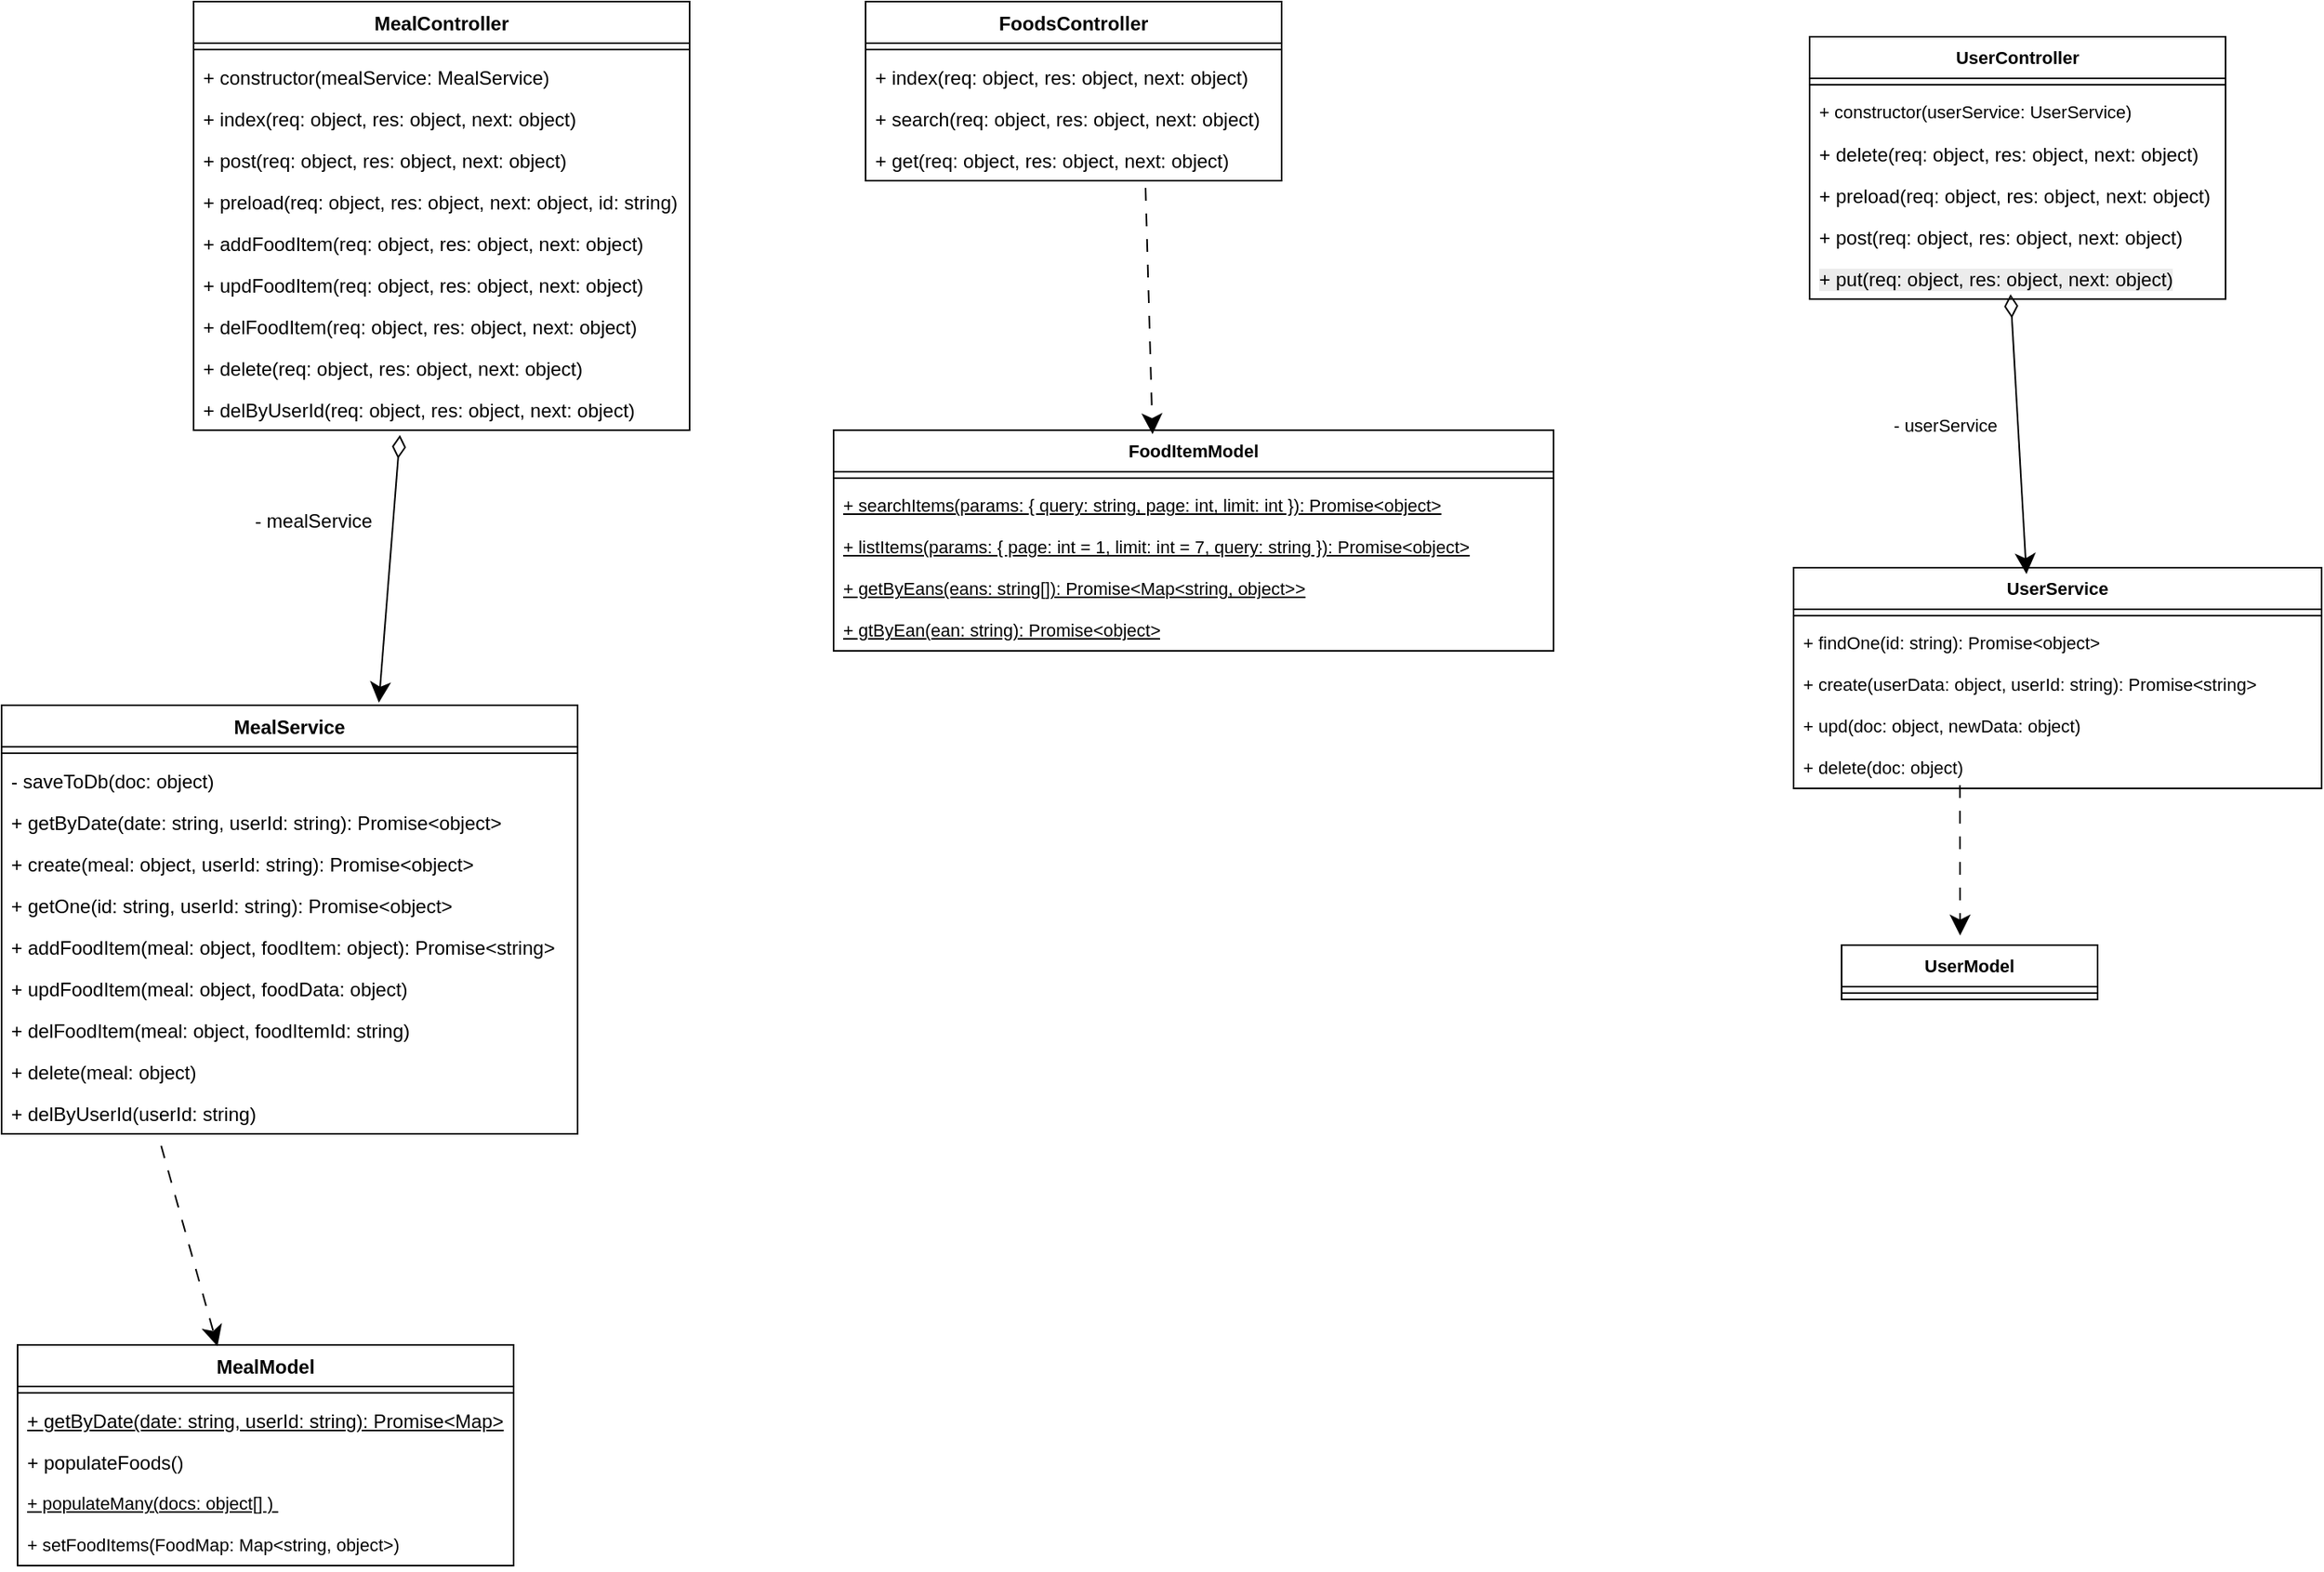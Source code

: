 <mxfile version="27.0.5">
  <diagram name="Page-1" id="KoFqzdJslg6KX45r8m5E">
    <mxGraphModel dx="1892" dy="722" grid="1" gridSize="10" guides="1" tooltips="1" connect="1" arrows="1" fold="1" page="1" pageScale="1" pageWidth="850" pageHeight="1100" math="0" shadow="0">
      <root>
        <mxCell id="0" />
        <mxCell id="1" parent="0" />
        <mxCell id="k1ClKUuIff0c8nzwRCDR-1" value="FoodsController" style="swimlane;fontStyle=1;align=center;verticalAlign=top;childLayout=stackLayout;horizontal=1;startSize=26;horizontalStack=0;resizeParent=1;resizeParentMax=0;resizeLast=0;collapsible=1;marginBottom=0;whiteSpace=wrap;html=1;" vertex="1" parent="1">
          <mxGeometry x="440" y="390" width="260" height="112" as="geometry" />
        </mxCell>
        <mxCell id="k1ClKUuIff0c8nzwRCDR-3" value="" style="line;strokeWidth=1;fillColor=none;align=left;verticalAlign=middle;spacingTop=-1;spacingLeft=3;spacingRight=3;rotatable=0;labelPosition=right;points=[];portConstraint=eastwest;strokeColor=inherit;" vertex="1" parent="k1ClKUuIff0c8nzwRCDR-1">
          <mxGeometry y="26" width="260" height="8" as="geometry" />
        </mxCell>
        <mxCell id="k1ClKUuIff0c8nzwRCDR-2" value="+ index(req: object, res: object, next: object)" style="text;strokeColor=none;fillColor=none;align=left;verticalAlign=top;spacingLeft=4;spacingRight=4;overflow=hidden;rotatable=0;points=[[0,0.5],[1,0.5]];portConstraint=eastwest;whiteSpace=wrap;html=1;" vertex="1" parent="k1ClKUuIff0c8nzwRCDR-1">
          <mxGeometry y="34" width="260" height="26" as="geometry" />
        </mxCell>
        <mxCell id="k1ClKUuIff0c8nzwRCDR-4" value="+ search(req: object, res: object, next: object)" style="text;strokeColor=none;fillColor=none;align=left;verticalAlign=top;spacingLeft=4;spacingRight=4;overflow=hidden;rotatable=0;points=[[0,0.5],[1,0.5]];portConstraint=eastwest;whiteSpace=wrap;html=1;" vertex="1" parent="k1ClKUuIff0c8nzwRCDR-1">
          <mxGeometry y="60" width="260" height="26" as="geometry" />
        </mxCell>
        <mxCell id="k1ClKUuIff0c8nzwRCDR-5" value="+ get(req: object, res: object, next: object)" style="text;strokeColor=none;fillColor=none;align=left;verticalAlign=top;spacingLeft=4;spacingRight=4;overflow=hidden;rotatable=0;points=[[0,0.5],[1,0.5]];portConstraint=eastwest;whiteSpace=wrap;html=1;" vertex="1" parent="k1ClKUuIff0c8nzwRCDR-1">
          <mxGeometry y="86" width="260" height="26" as="geometry" />
        </mxCell>
        <mxCell id="k1ClKUuIff0c8nzwRCDR-6" value="MealController" style="swimlane;fontStyle=1;align=center;verticalAlign=top;childLayout=stackLayout;horizontal=1;startSize=26;horizontalStack=0;resizeParent=1;resizeParentMax=0;resizeLast=0;collapsible=1;marginBottom=0;whiteSpace=wrap;html=1;" vertex="1" parent="1">
          <mxGeometry x="20" y="390" width="310" height="268" as="geometry" />
        </mxCell>
        <mxCell id="k1ClKUuIff0c8nzwRCDR-8" value="" style="line;strokeWidth=1;fillColor=none;align=left;verticalAlign=middle;spacingTop=-1;spacingLeft=3;spacingRight=3;rotatable=0;labelPosition=right;points=[];portConstraint=eastwest;strokeColor=inherit;" vertex="1" parent="k1ClKUuIff0c8nzwRCDR-6">
          <mxGeometry y="26" width="310" height="8" as="geometry" />
        </mxCell>
        <mxCell id="k1ClKUuIff0c8nzwRCDR-7" value="+ constructor(mealService: MealService)" style="text;strokeColor=none;fillColor=none;align=left;verticalAlign=top;spacingLeft=4;spacingRight=4;overflow=hidden;rotatable=0;points=[[0,0.5],[1,0.5]];portConstraint=eastwest;whiteSpace=wrap;html=1;" vertex="1" parent="k1ClKUuIff0c8nzwRCDR-6">
          <mxGeometry y="34" width="310" height="26" as="geometry" />
        </mxCell>
        <mxCell id="k1ClKUuIff0c8nzwRCDR-9" value="+ index(req: object, res: object, next: object)" style="text;strokeColor=none;fillColor=none;align=left;verticalAlign=top;spacingLeft=4;spacingRight=4;overflow=hidden;rotatable=0;points=[[0,0.5],[1,0.5]];portConstraint=eastwest;whiteSpace=wrap;html=1;" vertex="1" parent="k1ClKUuIff0c8nzwRCDR-6">
          <mxGeometry y="60" width="310" height="26" as="geometry" />
        </mxCell>
        <mxCell id="k1ClKUuIff0c8nzwRCDR-16" value="+ post(req: object, res: object, next: object)" style="text;strokeColor=none;fillColor=none;align=left;verticalAlign=top;spacingLeft=4;spacingRight=4;overflow=hidden;rotatable=0;points=[[0,0.5],[1,0.5]];portConstraint=eastwest;whiteSpace=wrap;html=1;" vertex="1" parent="k1ClKUuIff0c8nzwRCDR-6">
          <mxGeometry y="86" width="310" height="26" as="geometry" />
        </mxCell>
        <mxCell id="k1ClKUuIff0c8nzwRCDR-17" value="+ preload(req: object, res: object, next: object, id: string)" style="text;strokeColor=none;fillColor=none;align=left;verticalAlign=top;spacingLeft=4;spacingRight=4;overflow=hidden;rotatable=0;points=[[0,0.5],[1,0.5]];portConstraint=eastwest;whiteSpace=wrap;html=1;" vertex="1" parent="k1ClKUuIff0c8nzwRCDR-6">
          <mxGeometry y="112" width="310" height="26" as="geometry" />
        </mxCell>
        <mxCell id="k1ClKUuIff0c8nzwRCDR-18" value="+ addFoodItem(req: object, res: object, next: object)" style="text;strokeColor=none;fillColor=none;align=left;verticalAlign=top;spacingLeft=4;spacingRight=4;overflow=hidden;rotatable=0;points=[[0,0.5],[1,0.5]];portConstraint=eastwest;whiteSpace=wrap;html=1;" vertex="1" parent="k1ClKUuIff0c8nzwRCDR-6">
          <mxGeometry y="138" width="310" height="26" as="geometry" />
        </mxCell>
        <mxCell id="k1ClKUuIff0c8nzwRCDR-19" value="+ updFoodItem(req: object, res: object, next: object)" style="text;strokeColor=none;fillColor=none;align=left;verticalAlign=top;spacingLeft=4;spacingRight=4;overflow=hidden;rotatable=0;points=[[0,0.5],[1,0.5]];portConstraint=eastwest;whiteSpace=wrap;html=1;" vertex="1" parent="k1ClKUuIff0c8nzwRCDR-6">
          <mxGeometry y="164" width="310" height="26" as="geometry" />
        </mxCell>
        <mxCell id="k1ClKUuIff0c8nzwRCDR-20" value="+ delFoodItem(req: object, res: object, next: object)" style="text;strokeColor=none;fillColor=none;align=left;verticalAlign=top;spacingLeft=4;spacingRight=4;overflow=hidden;rotatable=0;points=[[0,0.5],[1,0.5]];portConstraint=eastwest;whiteSpace=wrap;html=1;" vertex="1" parent="k1ClKUuIff0c8nzwRCDR-6">
          <mxGeometry y="190" width="310" height="26" as="geometry" />
        </mxCell>
        <mxCell id="k1ClKUuIff0c8nzwRCDR-21" value="+ delete(req: object, res: object, next: object)" style="text;strokeColor=none;fillColor=none;align=left;verticalAlign=top;spacingLeft=4;spacingRight=4;overflow=hidden;rotatable=0;points=[[0,0.5],[1,0.5]];portConstraint=eastwest;whiteSpace=wrap;html=1;" vertex="1" parent="k1ClKUuIff0c8nzwRCDR-6">
          <mxGeometry y="216" width="310" height="26" as="geometry" />
        </mxCell>
        <mxCell id="k1ClKUuIff0c8nzwRCDR-22" value="+ delByUserId(req: object, res: object, next: object)" style="text;strokeColor=none;fillColor=none;align=left;verticalAlign=top;spacingLeft=4;spacingRight=4;overflow=hidden;rotatable=0;points=[[0,0.5],[1,0.5]];portConstraint=eastwest;whiteSpace=wrap;html=1;" vertex="1" parent="k1ClKUuIff0c8nzwRCDR-6">
          <mxGeometry y="242" width="310" height="26" as="geometry" />
        </mxCell>
        <mxCell id="k1ClKUuIff0c8nzwRCDR-10" value="MealService" style="swimlane;fontStyle=1;align=center;verticalAlign=top;childLayout=stackLayout;horizontal=1;startSize=26;horizontalStack=0;resizeParent=1;resizeParentMax=0;resizeLast=0;collapsible=1;marginBottom=0;whiteSpace=wrap;html=1;" vertex="1" parent="1">
          <mxGeometry x="-100" y="830" width="360" height="268" as="geometry" />
        </mxCell>
        <mxCell id="k1ClKUuIff0c8nzwRCDR-12" value="" style="line;strokeWidth=1;fillColor=none;align=left;verticalAlign=middle;spacingTop=-1;spacingLeft=3;spacingRight=3;rotatable=0;labelPosition=right;points=[];portConstraint=eastwest;strokeColor=inherit;" vertex="1" parent="k1ClKUuIff0c8nzwRCDR-10">
          <mxGeometry y="26" width="360" height="8" as="geometry" />
        </mxCell>
        <mxCell id="k1ClKUuIff0c8nzwRCDR-13" value="- saveToDb(doc: object)" style="text;strokeColor=none;fillColor=none;align=left;verticalAlign=top;spacingLeft=4;spacingRight=4;overflow=hidden;rotatable=0;points=[[0,0.5],[1,0.5]];portConstraint=eastwest;whiteSpace=wrap;html=1;" vertex="1" parent="k1ClKUuIff0c8nzwRCDR-10">
          <mxGeometry y="34" width="360" height="26" as="geometry" />
        </mxCell>
        <mxCell id="k1ClKUuIff0c8nzwRCDR-11" value="+ getByDate(date: string, userId: string): Promise&amp;lt;object&amp;gt;" style="text;strokeColor=none;fillColor=none;align=left;verticalAlign=top;spacingLeft=4;spacingRight=4;overflow=hidden;rotatable=0;points=[[0,0.5],[1,0.5]];portConstraint=eastwest;whiteSpace=wrap;html=1;" vertex="1" parent="k1ClKUuIff0c8nzwRCDR-10">
          <mxGeometry y="60" width="360" height="26" as="geometry" />
        </mxCell>
        <mxCell id="k1ClKUuIff0c8nzwRCDR-23" value="+ create(meal: object, userId: string): Promise&amp;lt;object&amp;gt;" style="text;strokeColor=none;fillColor=none;align=left;verticalAlign=top;spacingLeft=4;spacingRight=4;overflow=hidden;rotatable=0;points=[[0,0.5],[1,0.5]];portConstraint=eastwest;whiteSpace=wrap;html=1;" vertex="1" parent="k1ClKUuIff0c8nzwRCDR-10">
          <mxGeometry y="86" width="360" height="26" as="geometry" />
        </mxCell>
        <mxCell id="k1ClKUuIff0c8nzwRCDR-24" value="+ getOne(id: string, userId: string): Promise&amp;lt;object&amp;gt;" style="text;strokeColor=none;fillColor=none;align=left;verticalAlign=top;spacingLeft=4;spacingRight=4;overflow=hidden;rotatable=0;points=[[0,0.5],[1,0.5]];portConstraint=eastwest;whiteSpace=wrap;html=1;" vertex="1" parent="k1ClKUuIff0c8nzwRCDR-10">
          <mxGeometry y="112" width="360" height="26" as="geometry" />
        </mxCell>
        <mxCell id="k1ClKUuIff0c8nzwRCDR-25" value="+ addFoodItem(meal: object, foodItem: object): Promise&amp;lt;string&amp;gt;" style="text;strokeColor=none;fillColor=none;align=left;verticalAlign=top;spacingLeft=4;spacingRight=4;overflow=hidden;rotatable=0;points=[[0,0.5],[1,0.5]];portConstraint=eastwest;whiteSpace=wrap;html=1;" vertex="1" parent="k1ClKUuIff0c8nzwRCDR-10">
          <mxGeometry y="138" width="360" height="26" as="geometry" />
        </mxCell>
        <mxCell id="k1ClKUuIff0c8nzwRCDR-26" value="+ updFoodItem(meal: object, foodData: object)" style="text;strokeColor=none;fillColor=none;align=left;verticalAlign=top;spacingLeft=4;spacingRight=4;overflow=hidden;rotatable=0;points=[[0,0.5],[1,0.5]];portConstraint=eastwest;whiteSpace=wrap;html=1;" vertex="1" parent="k1ClKUuIff0c8nzwRCDR-10">
          <mxGeometry y="164" width="360" height="26" as="geometry" />
        </mxCell>
        <mxCell id="k1ClKUuIff0c8nzwRCDR-27" value="+ delFoodItem(meal: object, foodItemId: string)" style="text;strokeColor=none;fillColor=none;align=left;verticalAlign=top;spacingLeft=4;spacingRight=4;overflow=hidden;rotatable=0;points=[[0,0.5],[1,0.5]];portConstraint=eastwest;whiteSpace=wrap;html=1;" vertex="1" parent="k1ClKUuIff0c8nzwRCDR-10">
          <mxGeometry y="190" width="360" height="26" as="geometry" />
        </mxCell>
        <mxCell id="k1ClKUuIff0c8nzwRCDR-28" value="+ delete(meal: object)" style="text;strokeColor=none;fillColor=none;align=left;verticalAlign=top;spacingLeft=4;spacingRight=4;overflow=hidden;rotatable=0;points=[[0,0.5],[1,0.5]];portConstraint=eastwest;whiteSpace=wrap;html=1;" vertex="1" parent="k1ClKUuIff0c8nzwRCDR-10">
          <mxGeometry y="216" width="360" height="26" as="geometry" />
        </mxCell>
        <mxCell id="k1ClKUuIff0c8nzwRCDR-29" value="+ delByUserId(userId: string)" style="text;strokeColor=none;fillColor=none;align=left;verticalAlign=top;spacingLeft=4;spacingRight=4;overflow=hidden;rotatable=0;points=[[0,0.5],[1,0.5]];portConstraint=eastwest;whiteSpace=wrap;html=1;" vertex="1" parent="k1ClKUuIff0c8nzwRCDR-10">
          <mxGeometry y="242" width="360" height="26" as="geometry" />
        </mxCell>
        <mxCell id="k1ClKUuIff0c8nzwRCDR-14" style="rounded=0;orthogonalLoop=1;jettySize=auto;html=1;exitX=0.416;exitY=1.115;exitDx=0;exitDy=0;entryX=0.655;entryY=-0.006;entryDx=0;entryDy=0;exitPerimeter=0;startArrow=diamondThin;startFill=0;endSize=10;startSize=12;entryPerimeter=0;" edge="1" parent="1" source="k1ClKUuIff0c8nzwRCDR-22" target="k1ClKUuIff0c8nzwRCDR-10">
          <mxGeometry relative="1" as="geometry" />
        </mxCell>
        <mxCell id="k1ClKUuIff0c8nzwRCDR-15" value="- mealService" style="text;html=1;align=center;verticalAlign=middle;whiteSpace=wrap;rounded=0;" vertex="1" parent="1">
          <mxGeometry x="50" y="700" width="90" height="30" as="geometry" />
        </mxCell>
        <mxCell id="k1ClKUuIff0c8nzwRCDR-30" value="MealModel" style="swimlane;fontStyle=1;align=center;verticalAlign=top;childLayout=stackLayout;horizontal=1;startSize=26;horizontalStack=0;resizeParent=1;resizeParentMax=0;resizeLast=0;collapsible=1;marginBottom=0;whiteSpace=wrap;html=1;" vertex="1" parent="1">
          <mxGeometry x="-90" y="1230" width="310" height="138" as="geometry" />
        </mxCell>
        <mxCell id="k1ClKUuIff0c8nzwRCDR-32" value="" style="line;strokeWidth=1;fillColor=none;align=left;verticalAlign=middle;spacingTop=-1;spacingLeft=3;spacingRight=3;rotatable=0;labelPosition=right;points=[];portConstraint=eastwest;strokeColor=inherit;" vertex="1" parent="k1ClKUuIff0c8nzwRCDR-30">
          <mxGeometry y="26" width="310" height="8" as="geometry" />
        </mxCell>
        <mxCell id="k1ClKUuIff0c8nzwRCDR-33" value="+ getByDate(date: string, userId: string): Promise&amp;lt;Map&amp;gt;" style="text;strokeColor=none;fillColor=none;align=left;verticalAlign=top;spacingLeft=4;spacingRight=4;overflow=hidden;rotatable=0;points=[[0,0.5],[1,0.5]];portConstraint=eastwest;whiteSpace=wrap;html=1;fontStyle=4" vertex="1" parent="k1ClKUuIff0c8nzwRCDR-30">
          <mxGeometry y="34" width="310" height="26" as="geometry" />
        </mxCell>
        <mxCell id="k1ClKUuIff0c8nzwRCDR-31" value="+ populateFoods()" style="text;strokeColor=none;fillColor=none;align=left;verticalAlign=top;spacingLeft=4;spacingRight=4;overflow=hidden;rotatable=0;points=[[0,0.5],[1,0.5]];portConstraint=eastwest;whiteSpace=wrap;html=1;" vertex="1" parent="k1ClKUuIff0c8nzwRCDR-30">
          <mxGeometry y="60" width="310" height="26" as="geometry" />
        </mxCell>
        <mxCell id="k1ClKUuIff0c8nzwRCDR-35" value="+ populateMany(docs: object[] )&amp;nbsp;" style="text;strokeColor=none;fillColor=none;align=left;verticalAlign=top;spacingLeft=4;spacingRight=4;overflow=hidden;rotatable=0;points=[[0,0.5],[1,0.5]];portConstraint=eastwest;whiteSpace=wrap;html=1;fontFamily=Helvetica;fontSize=11;fontColor=default;labelBackgroundColor=default;fontStyle=4" vertex="1" parent="k1ClKUuIff0c8nzwRCDR-30">
          <mxGeometry y="86" width="310" height="26" as="geometry" />
        </mxCell>
        <mxCell id="k1ClKUuIff0c8nzwRCDR-36" value="+ setFoodItems(FoodMap: Map&amp;lt;string, object&amp;gt;)" style="text;strokeColor=none;fillColor=none;align=left;verticalAlign=top;spacingLeft=4;spacingRight=4;overflow=hidden;rotatable=0;points=[[0,0.5],[1,0.5]];portConstraint=eastwest;whiteSpace=wrap;html=1;fontFamily=Helvetica;fontSize=11;fontColor=default;labelBackgroundColor=default;" vertex="1" parent="k1ClKUuIff0c8nzwRCDR-30">
          <mxGeometry y="112" width="310" height="26" as="geometry" />
        </mxCell>
        <mxCell id="k1ClKUuIff0c8nzwRCDR-34" style="edgeStyle=none;shape=connector;rounded=0;orthogonalLoop=1;jettySize=auto;html=1;exitX=0.277;exitY=1.288;exitDx=0;exitDy=0;entryX=0.403;entryY=0.006;entryDx=0;entryDy=0;entryPerimeter=0;strokeColor=default;align=center;verticalAlign=middle;fontFamily=Helvetica;fontSize=11;fontColor=default;labelBackgroundColor=default;startArrow=none;startFill=0;startSize=12;endArrow=classic;endSize=10;dashed=1;dashPattern=8 8;exitPerimeter=0;" edge="1" parent="1" source="k1ClKUuIff0c8nzwRCDR-29" target="k1ClKUuIff0c8nzwRCDR-30">
          <mxGeometry relative="1" as="geometry" />
        </mxCell>
        <mxCell id="k1ClKUuIff0c8nzwRCDR-37" value="FoodItemModel" style="swimlane;fontStyle=1;align=center;verticalAlign=top;childLayout=stackLayout;horizontal=1;startSize=26;horizontalStack=0;resizeParent=1;resizeParentMax=0;resizeLast=0;collapsible=1;marginBottom=0;whiteSpace=wrap;html=1;fontFamily=Helvetica;fontSize=11;fontColor=default;labelBackgroundColor=default;" vertex="1" parent="1">
          <mxGeometry x="420" y="658" width="450" height="138" as="geometry" />
        </mxCell>
        <mxCell id="k1ClKUuIff0c8nzwRCDR-39" value="" style="line;strokeWidth=1;fillColor=none;align=left;verticalAlign=middle;spacingTop=-1;spacingLeft=3;spacingRight=3;rotatable=0;labelPosition=right;points=[];portConstraint=eastwest;strokeColor=inherit;fontFamily=Helvetica;fontSize=11;fontColor=default;labelBackgroundColor=default;" vertex="1" parent="k1ClKUuIff0c8nzwRCDR-37">
          <mxGeometry y="26" width="450" height="8" as="geometry" />
        </mxCell>
        <mxCell id="k1ClKUuIff0c8nzwRCDR-40" value="+ searchItems(params: { query: string, page: int, limit: int }): Promise&amp;lt;object&amp;gt;" style="text;strokeColor=none;fillColor=none;align=left;verticalAlign=top;spacingLeft=4;spacingRight=4;overflow=hidden;rotatable=0;points=[[0,0.5],[1,0.5]];portConstraint=eastwest;whiteSpace=wrap;html=1;fontFamily=Helvetica;fontSize=11;fontColor=default;labelBackgroundColor=default;fontStyle=4" vertex="1" parent="k1ClKUuIff0c8nzwRCDR-37">
          <mxGeometry y="34" width="450" height="26" as="geometry" />
        </mxCell>
        <mxCell id="k1ClKUuIff0c8nzwRCDR-41" value="+ listItems(params: { page: int = 1, limit: int = 7, query: string&amp;nbsp;}): Promise&amp;lt;object&amp;gt;" style="text;strokeColor=none;fillColor=none;align=left;verticalAlign=top;spacingLeft=4;spacingRight=4;overflow=hidden;rotatable=0;points=[[0,0.5],[1,0.5]];portConstraint=eastwest;whiteSpace=wrap;html=1;fontFamily=Helvetica;fontSize=11;fontColor=default;labelBackgroundColor=default;fontStyle=4" vertex="1" parent="k1ClKUuIff0c8nzwRCDR-37">
          <mxGeometry y="60" width="450" height="26" as="geometry" />
        </mxCell>
        <mxCell id="k1ClKUuIff0c8nzwRCDR-42" value="&lt;u&gt;+ getByEans(eans: string[]): Promise&amp;lt;Map&amp;lt;string, object&amp;gt;&amp;gt;&lt;/u&gt;" style="text;strokeColor=none;fillColor=none;align=left;verticalAlign=top;spacingLeft=4;spacingRight=4;overflow=hidden;rotatable=0;points=[[0,0.5],[1,0.5]];portConstraint=eastwest;whiteSpace=wrap;html=1;fontFamily=Helvetica;fontSize=11;fontColor=default;labelBackgroundColor=default;" vertex="1" parent="k1ClKUuIff0c8nzwRCDR-37">
          <mxGeometry y="86" width="450" height="26" as="geometry" />
        </mxCell>
        <mxCell id="k1ClKUuIff0c8nzwRCDR-38" value="&lt;u&gt;+ gtByEan(ean: string): Promise&amp;lt;object&amp;gt;&lt;/u&gt;" style="text;strokeColor=none;fillColor=none;align=left;verticalAlign=top;spacingLeft=4;spacingRight=4;overflow=hidden;rotatable=0;points=[[0,0.5],[1,0.5]];portConstraint=eastwest;whiteSpace=wrap;html=1;fontFamily=Helvetica;fontSize=11;fontColor=default;labelBackgroundColor=default;" vertex="1" parent="k1ClKUuIff0c8nzwRCDR-37">
          <mxGeometry y="112" width="450" height="26" as="geometry" />
        </mxCell>
        <mxCell id="k1ClKUuIff0c8nzwRCDR-43" style="edgeStyle=none;shape=connector;rounded=0;orthogonalLoop=1;jettySize=auto;html=1;exitX=0.673;exitY=1.173;exitDx=0;exitDy=0;entryX=0.443;entryY=0.018;entryDx=0;entryDy=0;entryPerimeter=0;strokeColor=default;align=center;verticalAlign=middle;fontFamily=Helvetica;fontSize=11;fontColor=default;labelBackgroundColor=default;startArrow=none;startFill=0;startSize=12;endArrow=classic;endSize=10;exitPerimeter=0;dashed=1;dashPattern=8 8;" edge="1" parent="1" source="k1ClKUuIff0c8nzwRCDR-5" target="k1ClKUuIff0c8nzwRCDR-37">
          <mxGeometry relative="1" as="geometry" />
        </mxCell>
        <mxCell id="k1ClKUuIff0c8nzwRCDR-44" value="UserController" style="swimlane;fontStyle=1;align=center;verticalAlign=top;childLayout=stackLayout;horizontal=1;startSize=26;horizontalStack=0;resizeParent=1;resizeParentMax=0;resizeLast=0;collapsible=1;marginBottom=0;whiteSpace=wrap;html=1;fontFamily=Helvetica;fontSize=11;fontColor=default;labelBackgroundColor=default;" vertex="1" parent="1">
          <mxGeometry x="1030" y="412" width="260" height="164" as="geometry" />
        </mxCell>
        <mxCell id="k1ClKUuIff0c8nzwRCDR-46" value="" style="line;strokeWidth=1;fillColor=none;align=left;verticalAlign=middle;spacingTop=-1;spacingLeft=3;spacingRight=3;rotatable=0;labelPosition=right;points=[];portConstraint=eastwest;strokeColor=inherit;fontFamily=Helvetica;fontSize=11;fontColor=default;labelBackgroundColor=default;" vertex="1" parent="k1ClKUuIff0c8nzwRCDR-44">
          <mxGeometry y="26" width="260" height="8" as="geometry" />
        </mxCell>
        <mxCell id="k1ClKUuIff0c8nzwRCDR-47" value="+ constructor(userService: UserService)" style="text;strokeColor=none;fillColor=none;align=left;verticalAlign=top;spacingLeft=4;spacingRight=4;overflow=hidden;rotatable=0;points=[[0,0.5],[1,0.5]];portConstraint=eastwest;whiteSpace=wrap;html=1;fontFamily=Helvetica;fontSize=11;fontColor=default;labelBackgroundColor=default;" vertex="1" parent="k1ClKUuIff0c8nzwRCDR-44">
          <mxGeometry y="34" width="260" height="26" as="geometry" />
        </mxCell>
        <mxCell id="k1ClKUuIff0c8nzwRCDR-48" value="+ delete(req: object, res: object, next: object)" style="text;strokeColor=none;fillColor=none;align=left;verticalAlign=top;spacingLeft=4;spacingRight=4;overflow=hidden;rotatable=0;points=[[0,0.5],[1,0.5]];portConstraint=eastwest;whiteSpace=wrap;html=1;" vertex="1" parent="k1ClKUuIff0c8nzwRCDR-44">
          <mxGeometry y="60" width="260" height="26" as="geometry" />
        </mxCell>
        <mxCell id="k1ClKUuIff0c8nzwRCDR-49" value="+ preload(req: object, res: object, next: object)" style="text;strokeColor=none;fillColor=none;align=left;verticalAlign=top;spacingLeft=4;spacingRight=4;overflow=hidden;rotatable=0;points=[[0,0.5],[1,0.5]];portConstraint=eastwest;whiteSpace=wrap;html=1;" vertex="1" parent="k1ClKUuIff0c8nzwRCDR-44">
          <mxGeometry y="86" width="260" height="26" as="geometry" />
        </mxCell>
        <mxCell id="k1ClKUuIff0c8nzwRCDR-50" value="+ post(req: object, res: object, next: object)" style="text;strokeColor=none;fillColor=none;align=left;verticalAlign=top;spacingLeft=4;spacingRight=4;overflow=hidden;rotatable=0;points=[[0,0.5],[1,0.5]];portConstraint=eastwest;whiteSpace=wrap;html=1;" vertex="1" parent="k1ClKUuIff0c8nzwRCDR-44">
          <mxGeometry y="112" width="260" height="26" as="geometry" />
        </mxCell>
        <mxCell id="k1ClKUuIff0c8nzwRCDR-45" value="&lt;span style=&quot;font-size: 12px; background-color: rgb(236, 236, 236);&quot;&gt;+ put(req: object, res: object, next: object)&lt;/span&gt;" style="text;strokeColor=none;fillColor=none;align=left;verticalAlign=top;spacingLeft=4;spacingRight=4;overflow=hidden;rotatable=0;points=[[0,0.5],[1,0.5]];portConstraint=eastwest;whiteSpace=wrap;html=1;fontFamily=Helvetica;fontSize=11;fontColor=default;labelBackgroundColor=default;" vertex="1" parent="k1ClKUuIff0c8nzwRCDR-44">
          <mxGeometry y="138" width="260" height="26" as="geometry" />
        </mxCell>
        <mxCell id="k1ClKUuIff0c8nzwRCDR-51" value="UserService" style="swimlane;fontStyle=1;align=center;verticalAlign=top;childLayout=stackLayout;horizontal=1;startSize=26;horizontalStack=0;resizeParent=1;resizeParentMax=0;resizeLast=0;collapsible=1;marginBottom=0;whiteSpace=wrap;html=1;fontFamily=Helvetica;fontSize=11;fontColor=default;labelBackgroundColor=default;" vertex="1" parent="1">
          <mxGeometry x="1020" y="744" width="330" height="138" as="geometry" />
        </mxCell>
        <mxCell id="k1ClKUuIff0c8nzwRCDR-53" value="" style="line;strokeWidth=1;fillColor=none;align=left;verticalAlign=middle;spacingTop=-1;spacingLeft=3;spacingRight=3;rotatable=0;labelPosition=right;points=[];portConstraint=eastwest;strokeColor=inherit;fontFamily=Helvetica;fontSize=11;fontColor=default;labelBackgroundColor=default;" vertex="1" parent="k1ClKUuIff0c8nzwRCDR-51">
          <mxGeometry y="26" width="330" height="8" as="geometry" />
        </mxCell>
        <mxCell id="k1ClKUuIff0c8nzwRCDR-54" value="+ findOne(id: string): Promise&amp;lt;object&amp;gt;" style="text;strokeColor=none;fillColor=none;align=left;verticalAlign=top;spacingLeft=4;spacingRight=4;overflow=hidden;rotatable=0;points=[[0,0.5],[1,0.5]];portConstraint=eastwest;whiteSpace=wrap;html=1;fontFamily=Helvetica;fontSize=11;fontColor=default;labelBackgroundColor=default;" vertex="1" parent="k1ClKUuIff0c8nzwRCDR-51">
          <mxGeometry y="34" width="330" height="26" as="geometry" />
        </mxCell>
        <mxCell id="k1ClKUuIff0c8nzwRCDR-52" value="+ create(userData: object, userId: string): Promise&amp;lt;string&amp;gt;" style="text;strokeColor=none;fillColor=none;align=left;verticalAlign=top;spacingLeft=4;spacingRight=4;overflow=hidden;rotatable=0;points=[[0,0.5],[1,0.5]];portConstraint=eastwest;whiteSpace=wrap;html=1;fontFamily=Helvetica;fontSize=11;fontColor=default;labelBackgroundColor=default;" vertex="1" parent="k1ClKUuIff0c8nzwRCDR-51">
          <mxGeometry y="60" width="330" height="26" as="geometry" />
        </mxCell>
        <mxCell id="k1ClKUuIff0c8nzwRCDR-57" value="+ upd(doc: object, newData: object)" style="text;strokeColor=none;fillColor=none;align=left;verticalAlign=top;spacingLeft=4;spacingRight=4;overflow=hidden;rotatable=0;points=[[0,0.5],[1,0.5]];portConstraint=eastwest;whiteSpace=wrap;html=1;fontFamily=Helvetica;fontSize=11;fontColor=default;labelBackgroundColor=default;" vertex="1" parent="k1ClKUuIff0c8nzwRCDR-51">
          <mxGeometry y="86" width="330" height="26" as="geometry" />
        </mxCell>
        <mxCell id="k1ClKUuIff0c8nzwRCDR-58" value="+ delete(doc: object)" style="text;strokeColor=none;fillColor=none;align=left;verticalAlign=top;spacingLeft=4;spacingRight=4;overflow=hidden;rotatable=0;points=[[0,0.5],[1,0.5]];portConstraint=eastwest;whiteSpace=wrap;html=1;fontFamily=Helvetica;fontSize=11;fontColor=default;labelBackgroundColor=default;" vertex="1" parent="k1ClKUuIff0c8nzwRCDR-51">
          <mxGeometry y="112" width="330" height="26" as="geometry" />
        </mxCell>
        <mxCell id="k1ClKUuIff0c8nzwRCDR-55" style="edgeStyle=none;shape=connector;rounded=0;orthogonalLoop=1;jettySize=auto;html=1;exitX=0.483;exitY=0.885;exitDx=0;exitDy=0;entryX=0.441;entryY=0.029;entryDx=0;entryDy=0;entryPerimeter=0;strokeColor=default;align=center;verticalAlign=middle;fontFamily=Helvetica;fontSize=11;fontColor=default;labelBackgroundColor=default;startArrow=diamondThin;startFill=0;startSize=12;endArrow=classic;endSize=10;exitPerimeter=0;" edge="1" parent="1" source="k1ClKUuIff0c8nzwRCDR-45" target="k1ClKUuIff0c8nzwRCDR-51">
          <mxGeometry relative="1" as="geometry" />
        </mxCell>
        <mxCell id="k1ClKUuIff0c8nzwRCDR-56" value="- userService" style="text;html=1;align=center;verticalAlign=middle;whiteSpace=wrap;rounded=0;fontFamily=Helvetica;fontSize=11;fontColor=default;labelBackgroundColor=default;" vertex="1" parent="1">
          <mxGeometry x="1070" y="640" width="90" height="30" as="geometry" />
        </mxCell>
        <mxCell id="k1ClKUuIff0c8nzwRCDR-59" value="UserModel" style="swimlane;fontStyle=1;align=center;verticalAlign=top;childLayout=stackLayout;horizontal=1;startSize=26;horizontalStack=0;resizeParent=1;resizeParentMax=0;resizeLast=0;collapsible=1;marginBottom=0;whiteSpace=wrap;html=1;fontFamily=Helvetica;fontSize=11;fontColor=default;labelBackgroundColor=default;" vertex="1" parent="1">
          <mxGeometry x="1050" y="980" width="160" height="34" as="geometry" />
        </mxCell>
        <mxCell id="k1ClKUuIff0c8nzwRCDR-61" value="" style="line;strokeWidth=1;fillColor=none;align=left;verticalAlign=middle;spacingTop=-1;spacingLeft=3;spacingRight=3;rotatable=0;labelPosition=right;points=[];portConstraint=eastwest;strokeColor=inherit;fontFamily=Helvetica;fontSize=11;fontColor=default;labelBackgroundColor=default;" vertex="1" parent="k1ClKUuIff0c8nzwRCDR-59">
          <mxGeometry y="26" width="160" height="8" as="geometry" />
        </mxCell>
        <mxCell id="k1ClKUuIff0c8nzwRCDR-63" style="edgeStyle=none;shape=connector;rounded=0;orthogonalLoop=1;jettySize=auto;html=1;entryX=0.463;entryY=-0.176;entryDx=0;entryDy=0;entryPerimeter=0;strokeColor=default;align=center;verticalAlign=middle;fontFamily=Helvetica;fontSize=11;fontColor=default;labelBackgroundColor=default;startArrow=none;startFill=0;startSize=12;endArrow=classic;endSize=10;exitX=0.315;exitY=0.923;exitDx=0;exitDy=0;exitPerimeter=0;dashed=1;dashPattern=8 8;" edge="1" parent="1" source="k1ClKUuIff0c8nzwRCDR-58" target="k1ClKUuIff0c8nzwRCDR-59">
          <mxGeometry relative="1" as="geometry">
            <mxPoint x="1127" y="890" as="sourcePoint" />
          </mxGeometry>
        </mxCell>
      </root>
    </mxGraphModel>
  </diagram>
</mxfile>
